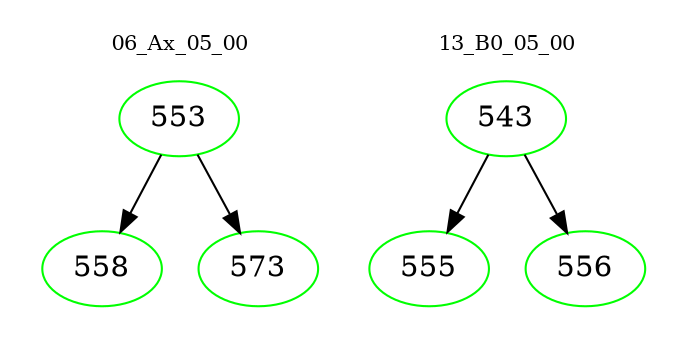digraph{
subgraph cluster_0 {
color = white
label = "06_Ax_05_00";
fontsize=10;
T0_553 [label="553", color="green"]
T0_553 -> T0_558 [color="black"]
T0_558 [label="558", color="green"]
T0_553 -> T0_573 [color="black"]
T0_573 [label="573", color="green"]
}
subgraph cluster_1 {
color = white
label = "13_B0_05_00";
fontsize=10;
T1_543 [label="543", color="green"]
T1_543 -> T1_555 [color="black"]
T1_555 [label="555", color="green"]
T1_543 -> T1_556 [color="black"]
T1_556 [label="556", color="green"]
}
}
